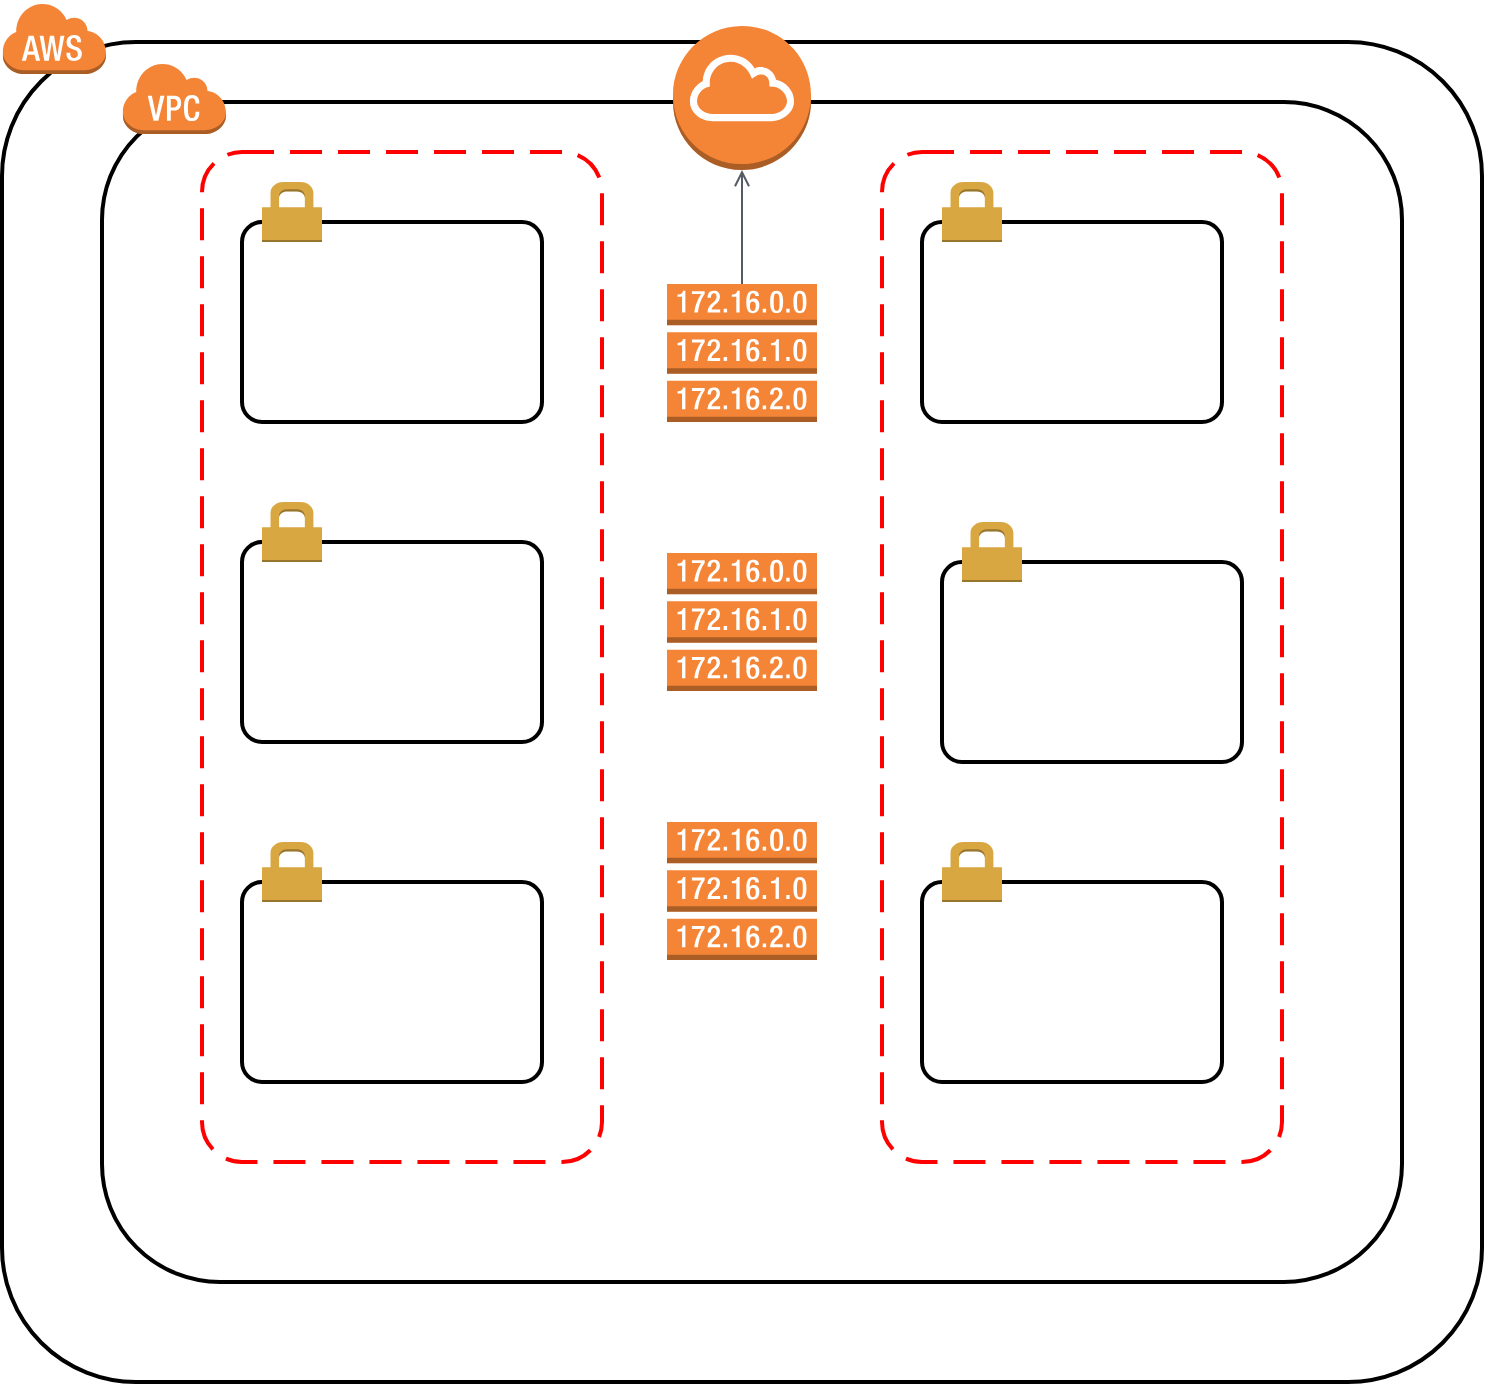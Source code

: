 <mxfile version="22.1.17" type="github">
  <diagram name="Page-1" id="qQo_SHekNS05_HGQM1Xa">
    <mxGraphModel dx="1293" dy="518" grid="1" gridSize="10" guides="1" tooltips="1" connect="1" arrows="1" fold="1" page="1" pageScale="1" pageWidth="850" pageHeight="1100" math="0" shadow="0">
      <root>
        <mxCell id="0" />
        <mxCell id="1" parent="0" />
        <mxCell id="O-mgUqJU9O1I_R70bUGc-4" value="" style="rounded=1;arcSize=10;dashed=0;fillColor=none;gradientColor=none;strokeWidth=2;" vertex="1" parent="1">
          <mxGeometry x="70" y="120" width="740" height="670" as="geometry" />
        </mxCell>
        <mxCell id="O-mgUqJU9O1I_R70bUGc-6" value="" style="rounded=1;arcSize=10;dashed=0;fillColor=none;gradientColor=none;strokeWidth=2;" vertex="1" parent="1">
          <mxGeometry x="120" y="150" width="650" height="590" as="geometry" />
        </mxCell>
        <mxCell id="O-mgUqJU9O1I_R70bUGc-3" value="" style="rounded=1;arcSize=10;dashed=1;strokeColor=#ff0000;fillColor=none;gradientColor=none;dashPattern=8 4;strokeWidth=2;" vertex="1" parent="1">
          <mxGeometry x="170" y="175" width="200" height="505" as="geometry" />
        </mxCell>
        <mxCell id="O-mgUqJU9O1I_R70bUGc-5" value="" style="dashed=0;html=1;shape=mxgraph.aws3.cloud;fillColor=#F58536;gradientColor=none;dashed=0;" vertex="1" parent="1">
          <mxGeometry x="70" y="100" width="52" height="36" as="geometry" />
        </mxCell>
        <mxCell id="O-mgUqJU9O1I_R70bUGc-7" value="" style="dashed=0;html=1;shape=mxgraph.aws3.virtual_private_cloud;fillColor=#F58536;gradientColor=none;dashed=0;" vertex="1" parent="1">
          <mxGeometry x="130" y="130" width="52" height="36" as="geometry" />
        </mxCell>
        <mxCell id="O-mgUqJU9O1I_R70bUGc-8" value="" style="rounded=1;arcSize=10;dashed=1;strokeColor=#ff0000;fillColor=none;gradientColor=none;dashPattern=8 4;strokeWidth=2;" vertex="1" parent="1">
          <mxGeometry x="510" y="175" width="200" height="505" as="geometry" />
        </mxCell>
        <mxCell id="O-mgUqJU9O1I_R70bUGc-11" value="" style="group" vertex="1" connectable="0" parent="1">
          <mxGeometry x="190" y="190" width="150" height="120" as="geometry" />
        </mxCell>
        <mxCell id="O-mgUqJU9O1I_R70bUGc-9" value="" style="rounded=1;arcSize=10;dashed=0;fillColor=none;gradientColor=none;strokeWidth=2;" vertex="1" parent="O-mgUqJU9O1I_R70bUGc-11">
          <mxGeometry y="20" width="150" height="100" as="geometry" />
        </mxCell>
        <mxCell id="O-mgUqJU9O1I_R70bUGc-10" value="" style="dashed=0;html=1;shape=mxgraph.aws3.permissions;fillColor=#D9A741;gradientColor=none;dashed=0;" vertex="1" parent="O-mgUqJU9O1I_R70bUGc-11">
          <mxGeometry x="10" width="30" height="30" as="geometry" />
        </mxCell>
        <mxCell id="O-mgUqJU9O1I_R70bUGc-12" value="" style="group" vertex="1" connectable="0" parent="1">
          <mxGeometry x="190" y="350" width="150" height="120" as="geometry" />
        </mxCell>
        <mxCell id="O-mgUqJU9O1I_R70bUGc-13" value="" style="rounded=1;arcSize=10;dashed=0;fillColor=none;gradientColor=none;strokeWidth=2;" vertex="1" parent="O-mgUqJU9O1I_R70bUGc-12">
          <mxGeometry y="20" width="150" height="100" as="geometry" />
        </mxCell>
        <mxCell id="O-mgUqJU9O1I_R70bUGc-14" value="" style="dashed=0;html=1;shape=mxgraph.aws3.permissions;fillColor=#D9A741;gradientColor=none;dashed=0;" vertex="1" parent="O-mgUqJU9O1I_R70bUGc-12">
          <mxGeometry x="10" width="30" height="30" as="geometry" />
        </mxCell>
        <mxCell id="O-mgUqJU9O1I_R70bUGc-15" value="" style="group" vertex="1" connectable="0" parent="1">
          <mxGeometry x="530" y="190" width="150" height="120" as="geometry" />
        </mxCell>
        <mxCell id="O-mgUqJU9O1I_R70bUGc-16" value="" style="rounded=1;arcSize=10;dashed=0;fillColor=none;gradientColor=none;strokeWidth=2;" vertex="1" parent="O-mgUqJU9O1I_R70bUGc-15">
          <mxGeometry y="20" width="150" height="100" as="geometry" />
        </mxCell>
        <mxCell id="O-mgUqJU9O1I_R70bUGc-17" value="" style="dashed=0;html=1;shape=mxgraph.aws3.permissions;fillColor=#D9A741;gradientColor=none;dashed=0;" vertex="1" parent="O-mgUqJU9O1I_R70bUGc-15">
          <mxGeometry x="10" width="30" height="30" as="geometry" />
        </mxCell>
        <mxCell id="O-mgUqJU9O1I_R70bUGc-18" value="" style="group" vertex="1" connectable="0" parent="1">
          <mxGeometry x="540" y="360" width="150" height="120" as="geometry" />
        </mxCell>
        <mxCell id="O-mgUqJU9O1I_R70bUGc-19" value="" style="rounded=1;arcSize=10;dashed=0;fillColor=none;gradientColor=none;strokeWidth=2;" vertex="1" parent="O-mgUqJU9O1I_R70bUGc-18">
          <mxGeometry y="20" width="150" height="100" as="geometry" />
        </mxCell>
        <mxCell id="O-mgUqJU9O1I_R70bUGc-20" value="" style="dashed=0;html=1;shape=mxgraph.aws3.permissions;fillColor=#D9A741;gradientColor=none;dashed=0;" vertex="1" parent="O-mgUqJU9O1I_R70bUGc-18">
          <mxGeometry x="10" width="30" height="30" as="geometry" />
        </mxCell>
        <mxCell id="O-mgUqJU9O1I_R70bUGc-21" value="" style="outlineConnect=0;dashed=0;verticalLabelPosition=bottom;verticalAlign=top;align=center;html=1;shape=mxgraph.aws3.route_table;fillColor=#F58536;gradientColor=none;" vertex="1" parent="1">
          <mxGeometry x="402.5" y="510" width="75" height="69" as="geometry" />
        </mxCell>
        <mxCell id="O-mgUqJU9O1I_R70bUGc-22" value="" style="outlineConnect=0;dashed=0;verticalLabelPosition=bottom;verticalAlign=top;align=center;html=1;shape=mxgraph.aws3.route_table;fillColor=#F58536;gradientColor=none;" vertex="1" parent="1">
          <mxGeometry x="402.5" y="241" width="75" height="69" as="geometry" />
        </mxCell>
        <mxCell id="O-mgUqJU9O1I_R70bUGc-23" value="" style="outlineConnect=0;dashed=0;verticalLabelPosition=bottom;verticalAlign=top;align=center;html=1;shape=mxgraph.aws3.route_table;fillColor=#F58536;gradientColor=none;" vertex="1" parent="1">
          <mxGeometry x="402.5" y="375.5" width="75" height="69" as="geometry" />
        </mxCell>
        <mxCell id="O-mgUqJU9O1I_R70bUGc-24" value="" style="group" vertex="1" connectable="0" parent="1">
          <mxGeometry x="190" y="520" width="150" height="120" as="geometry" />
        </mxCell>
        <mxCell id="O-mgUqJU9O1I_R70bUGc-25" value="" style="rounded=1;arcSize=10;dashed=0;fillColor=none;gradientColor=none;strokeWidth=2;" vertex="1" parent="O-mgUqJU9O1I_R70bUGc-24">
          <mxGeometry y="20" width="150" height="100" as="geometry" />
        </mxCell>
        <mxCell id="O-mgUqJU9O1I_R70bUGc-26" value="" style="dashed=0;html=1;shape=mxgraph.aws3.permissions;fillColor=#D9A741;gradientColor=none;dashed=0;" vertex="1" parent="O-mgUqJU9O1I_R70bUGc-24">
          <mxGeometry x="10" width="30" height="30" as="geometry" />
        </mxCell>
        <mxCell id="O-mgUqJU9O1I_R70bUGc-27" value="" style="group" vertex="1" connectable="0" parent="1">
          <mxGeometry x="530" y="520" width="150" height="120" as="geometry" />
        </mxCell>
        <mxCell id="O-mgUqJU9O1I_R70bUGc-28" value="" style="rounded=1;arcSize=10;dashed=0;fillColor=none;gradientColor=none;strokeWidth=2;" vertex="1" parent="O-mgUqJU9O1I_R70bUGc-27">
          <mxGeometry y="20" width="150" height="100" as="geometry" />
        </mxCell>
        <mxCell id="O-mgUqJU9O1I_R70bUGc-29" value="" style="dashed=0;html=1;shape=mxgraph.aws3.permissions;fillColor=#D9A741;gradientColor=none;dashed=0;" vertex="1" parent="O-mgUqJU9O1I_R70bUGc-27">
          <mxGeometry x="10" width="30" height="30" as="geometry" />
        </mxCell>
        <mxCell id="O-mgUqJU9O1I_R70bUGc-30" value="" style="outlineConnect=0;dashed=0;verticalLabelPosition=bottom;verticalAlign=top;align=center;html=1;shape=mxgraph.aws3.internet_gateway;fillColor=#F58536;gradientColor=none;" vertex="1" parent="1">
          <mxGeometry x="405.5" y="112" width="69" height="72" as="geometry" />
        </mxCell>
        <mxCell id="O-mgUqJU9O1I_R70bUGc-33" value="" style="edgeStyle=orthogonalEdgeStyle;html=1;endArrow=none;elbow=vertical;startArrow=open;startFill=0;strokeColor=#545B64;rounded=0;entryX=0.5;entryY=0;entryDx=0;entryDy=0;entryPerimeter=0;exitX=0.5;exitY=1;exitDx=0;exitDy=0;exitPerimeter=0;" edge="1" parent="1" source="O-mgUqJU9O1I_R70bUGc-30" target="O-mgUqJU9O1I_R70bUGc-22">
          <mxGeometry width="100" relative="1" as="geometry">
            <mxPoint x="400" y="200" as="sourcePoint" />
            <mxPoint x="500" y="200" as="targetPoint" />
            <Array as="points" />
          </mxGeometry>
        </mxCell>
      </root>
    </mxGraphModel>
  </diagram>
</mxfile>
